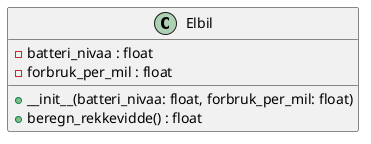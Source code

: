 @startuml Elbil
class Elbil {
    - batteri_nivaa : float
    - forbruk_per_mil : float

    + __init__(batteri_nivaa: float, forbruk_per_mil: float)
    + beregn_rekkevidde() : float
}
@enduml

'Smidig IT-2 © TIP AS 2024
